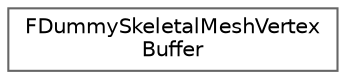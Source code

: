 digraph "Graphical Class Hierarchy"
{
 // INTERACTIVE_SVG=YES
 // LATEX_PDF_SIZE
  bgcolor="transparent";
  edge [fontname=Helvetica,fontsize=10,labelfontname=Helvetica,labelfontsize=10];
  node [fontname=Helvetica,fontsize=10,shape=box,height=0.2,width=0.4];
  rankdir="LR";
  Node0 [id="Node000000",label="FDummySkeletalMeshVertex\lBuffer",height=0.2,width=0.4,color="grey40", fillcolor="white", style="filled",URL="$d6/d0f/classFDummySkeletalMeshVertexBuffer.html",tooltip="Vertex buffer with static lod chunk vertices for use with GPU skinning."];
}
